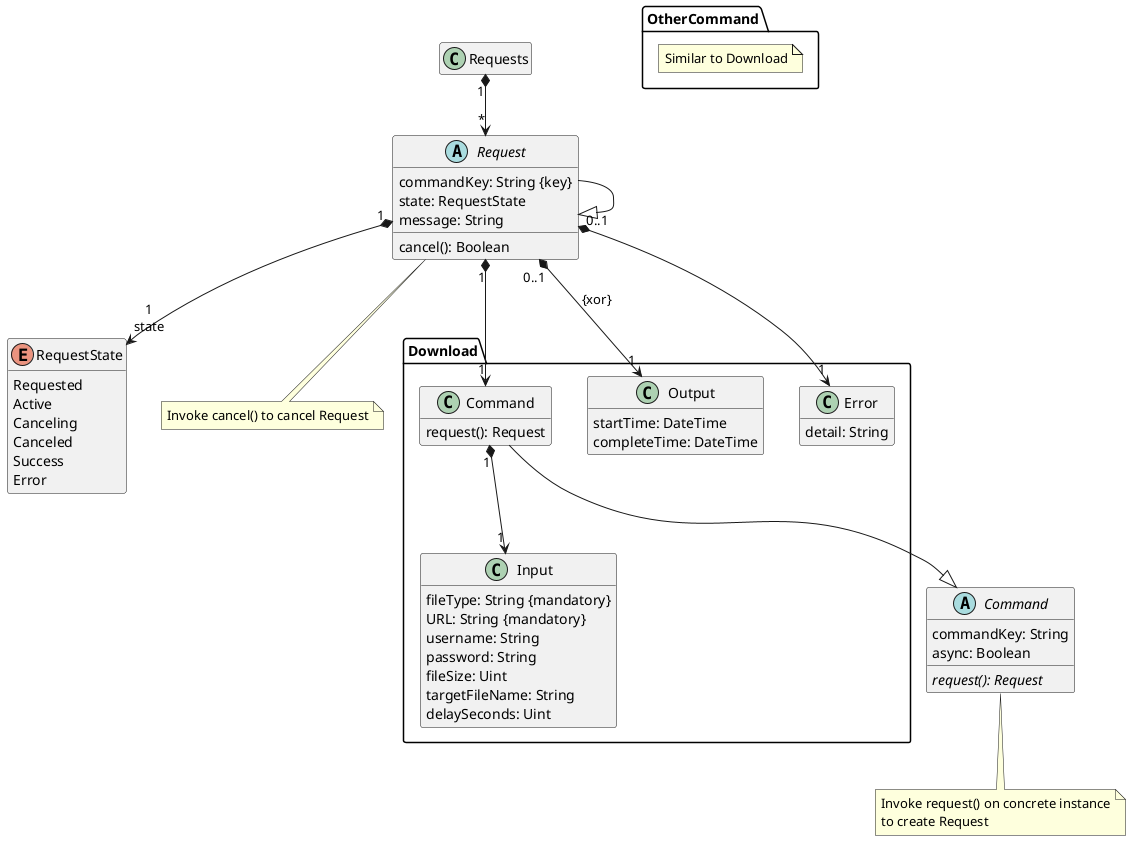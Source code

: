 @startuml

' UML for Command and Request objects

' aggregation: whole   o--  part (part poss shared; poss diff lifetimes)
' composition: whole   *--  part (part owned; same lifetimes)
' extension:   derived --|> base (or right to left)

' number of hyphens controls arrow length
' dots rather than hyphens create dotted arrows
' can also add < or > to agg/comp arrows to indicate navigability

' including the role in the cardinality is a local convention; PlantUML doesn't
' support association roles (and luckily doesn't parse cardinality)

' XXX in theory this is a better way to handle xor but it looks bad in the
'     diagram ; see http://www.uml-diagrams.org/constraint.html
' note "{xor}" as xor
' A .. xor
' xor .. B

' XXX could define more methods, e.g. static create() methods

abstract class Command {
  commandKey: String
  async: Boolean
  request(): Request {abstract}
}

note bottom
  Invoke request() on concrete instance
  to create Request
end note

enum RequestState {
  Requested
  Active
  Canceling
  Canceled
  Success
  Error
}

' XXX need to check re defining unique keys etc; PlantUML permits "{key}"
' XXX need to check re mentioning state and also having an association; if
'     don't mention it then if hiding enums then won't see it at all
abstract class Request {
  commandKey: String {key}
  state: RequestState
  message: String
  cancel(): Boolean
}

note bottom
  Invoke cancel() to cancel Request
end note

Request "1" *--> "1\nstate" RequestState

' XXX maybe not helpful to show these methods?
class Requests {
  'list(): Request[] {static}
  'find(commandKey: String): Request 
}

Requests "1" *--> "*" Request

namespace Download {

  class Command {
    request(): Request
  }
  Command --|> .Command

  class Input {
    fileType: String {mandatory}
    URL: String {mandatory}
    username: String
    password: String
    fileSize: Uint
    targetFileName: String
    delaySeconds: Uint
  }

  Command "1" *--> "1" Input

  Request --|> .Request
  Request "1" *--> "1" Command

  class Output {
    startTime: DateTime
    completeTime: DateTime
  }

  class Error {
    detail: String
  }

  Request "0..1" *--> "1" Output : {xor}
  Request "0..1" *--> "1" Error
}

namespace OtherCommand {
  note "Similar to Download" as N1
}

' XXX this is documented but doesn't work; need newer version?
'hide enum
'hide RequestState

hide empty fields
hide empty methods

@enduml
